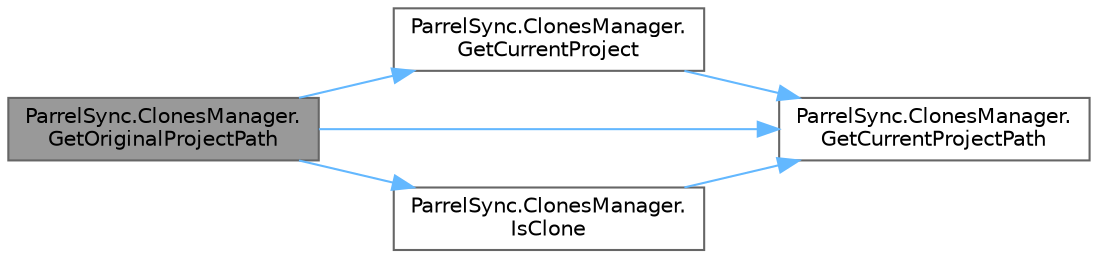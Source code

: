 digraph "ParrelSync.ClonesManager.GetOriginalProjectPath"
{
 // LATEX_PDF_SIZE
  bgcolor="transparent";
  edge [fontname=Helvetica,fontsize=10,labelfontname=Helvetica,labelfontsize=10];
  node [fontname=Helvetica,fontsize=10,shape=box,height=0.2,width=0.4];
  rankdir="LR";
  Node1 [id="Node000001",label="ParrelSync.ClonesManager.\lGetOriginalProjectPath",height=0.2,width=0.4,color="gray40", fillcolor="grey60", style="filled", fontcolor="black",tooltip="Returns the path to the original project. If currently open project is the original,..."];
  Node1 -> Node2 [id="edge1_Node000001_Node000002",color="steelblue1",style="solid",tooltip=" "];
  Node2 [id="Node000002",label="ParrelSync.ClonesManager.\lGetCurrentProject",height=0.2,width=0.4,color="grey40", fillcolor="white", style="filled",URL="$class_parrel_sync_1_1_clones_manager.html#abad197fdc686fcc0a0d91b1549b37bc3",tooltip="Return a project object that describes all the paths we need to clone it."];
  Node2 -> Node3 [id="edge2_Node000002_Node000003",color="steelblue1",style="solid",tooltip=" "];
  Node3 [id="Node000003",label="ParrelSync.ClonesManager.\lGetCurrentProjectPath",height=0.2,width=0.4,color="grey40", fillcolor="white", style="filled",URL="$class_parrel_sync_1_1_clones_manager.html#af0dcee05792effb3b56a606bc0bee481",tooltip="Get the path to the current unityEditor project folder's info."];
  Node1 -> Node3 [id="edge3_Node000001_Node000003",color="steelblue1",style="solid",tooltip=" "];
  Node1 -> Node4 [id="edge4_Node000001_Node000004",color="steelblue1",style="solid",tooltip=" "];
  Node4 [id="Node000004",label="ParrelSync.ClonesManager.\lIsClone",height=0.2,width=0.4,color="grey40", fillcolor="white", style="filled",URL="$class_parrel_sync_1_1_clones_manager.html#a397671f995699eaec602004aa35f82f2",tooltip="Returns true if the project currently open in Unity Editor is a clone."];
  Node4 -> Node3 [id="edge5_Node000004_Node000003",color="steelblue1",style="solid",tooltip=" "];
}
